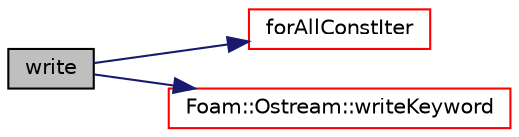digraph "write"
{
  bgcolor="transparent";
  edge [fontname="Helvetica",fontsize="10",labelfontname="Helvetica",labelfontsize="10"];
  node [fontname="Helvetica",fontsize="10",shape=record];
  rankdir="LR";
  Node1426 [label="write",height=0.2,width=0.4,color="black", fillcolor="grey75", style="filled", fontcolor="black"];
  Node1426 -> Node1427 [color="midnightblue",fontsize="10",style="solid",fontname="Helvetica"];
  Node1427 [label="forAllConstIter",height=0.2,width=0.4,color="red",URL="$a39311.html#ae21e2836509b0fa7f7cedf6493b11b09"];
  Node1426 -> Node1571 [color="midnightblue",fontsize="10",style="solid",fontname="Helvetica"];
  Node1571 [label="Foam::Ostream::writeKeyword",height=0.2,width=0.4,color="red",URL="$a27345.html#a3c58b2bb9174ea3c4a5fa58095d1290e",tooltip="Write the keyword followed by an appropriate indentation. "];
}
